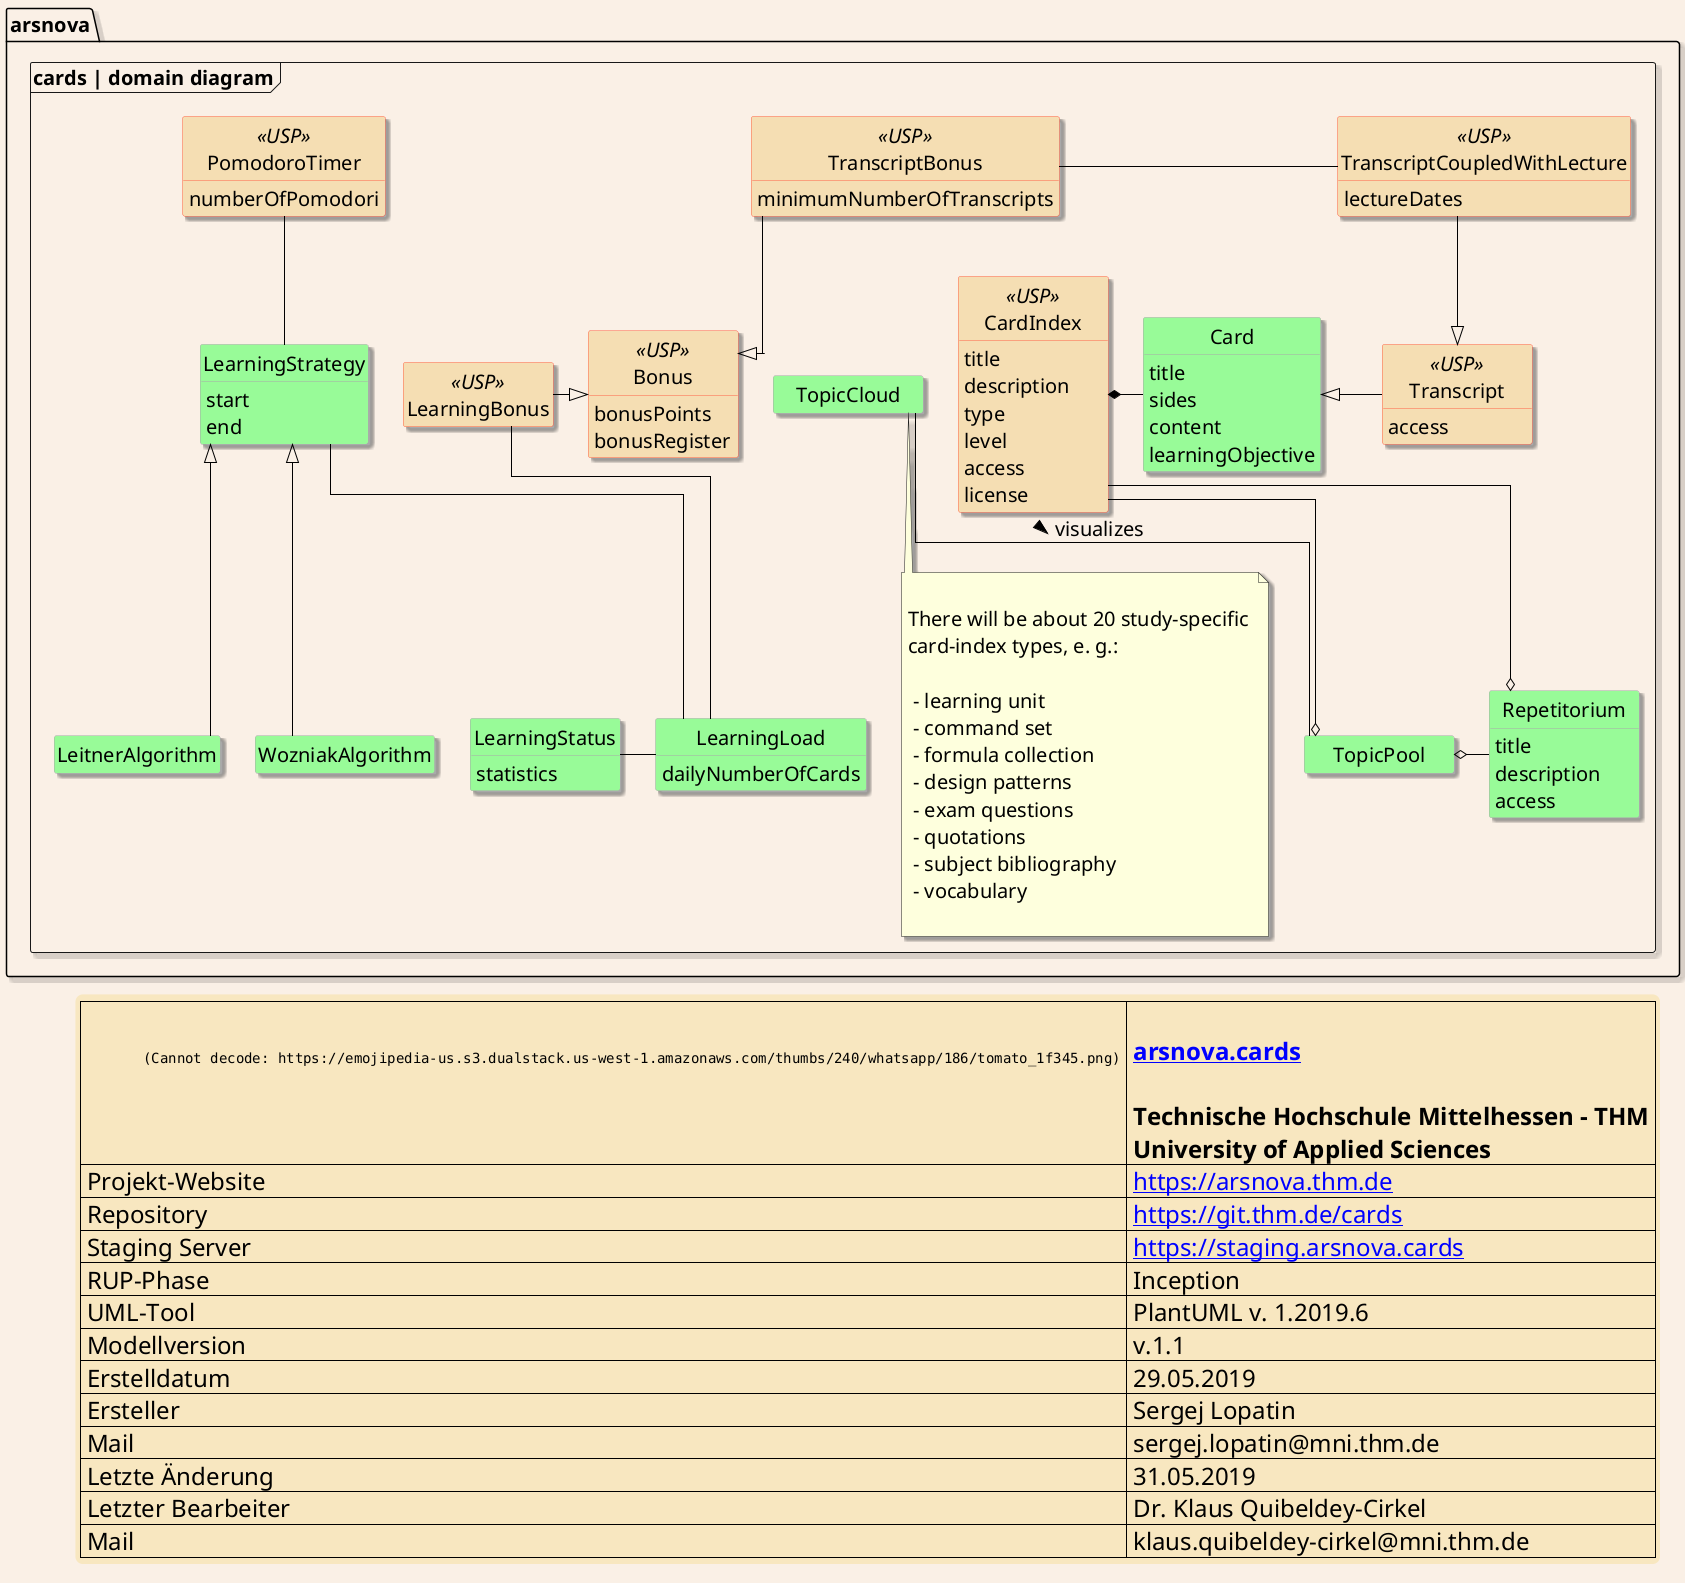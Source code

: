 @startuml

skinparam class {
	BackgroundColor palegreen
	BorderColor darkgray
	ArrowColor black
	FontSize 28
	BackgroundColor<<USP>> Wheat
    BorderColor<<USP>> Tomato
}

skinparam backgroundColor Linen
skinparam linetype ortho
skinparam shadowing true
skinparam minClassWidth 150
skinparam LegendBackgroundColor Strategy
skinparam LegendBorderThickness 0
skinparam LegendFontSize 24
skinparam defaultFontSize 20


hide methods
hide empty members
hide circle

package "arsnova.cards | domain diagram" <<Frame>>{

class CardIndex <<USP>> {
	title
	description
	type
	level
	access
	license
}

together {
    class Transcript
    class TranscriptCoupledWithLecture  <<USP>> {
        lectureDates
    }
}

class Card {
	title
	sides
	content
	learningObjective
}
class TopicPool
class Repetitorium {
    title
    description
    access
    }

together {
    class LearningLoad {
        dailyNumberOfCards
    }
    class LearningStrategy {
        start
        end
    }
    class WozniakAlgorithm
    class LeitnerAlgorithm
    class PomodoroTimer <<USP>> {
        numberOfPomodori
    }
    class LearningStatus {
        statistics
    }
    class Bonus <<USP>> {
        bonusPoints
        bonusRegister
    }
    class LearningBonus  <<USP>>
    class Transcript  <<USP>> {
        access
    }
    class TranscriptBonus  <<USP>> {
        minimumNumberOfTranscripts
    }
}

TopicPool o-right- Repetitorium
TopicCloud -down- TopicPool :visualizes >
Repetitorium o-left- CardIndex
Card  -left-* CardIndex
note bottom: \nThere will be about 20 study-specific \ncard-index types, e. g.:\n\n - learning unit\n - command set \n - formula collection\n - design patterns\n - exam questions\n - quotations\n - subject bibliography\n - vocabulary\n
CardIndex -down-o TopicPool

Transcript -right-|> Card
TranscriptCoupledWithLecture -down-|> Transcript
LearningStatus -right- LearningLoad
LearningLoad -up- LearningStrategy
LearningStrategy -up- PomodoroTimer
WozniakAlgorithm -up-|> LearningStrategy
LeitnerAlgorithm -up-|> LearningStrategy
LearningLoad -up- LearningBonus
LearningBonus -left-|> Bonus
TranscriptBonus -down-|> Bonus
TranscriptCoupledWithLecture -left- TranscriptBonus

}

legend right
  |= \n          <img:https://emojipedia-us.s3.dualstack.us-west-1.amazonaws.com/thumbs/240/whatsapp/186/tomato_1f345.png> |= \n [[https://arsnova.cards arsnova.cards]] \n\n Technische Hochschule Mittelhessen – THM \n University of Applied Sciences |
  | Projekt-Website | [[https://arsnova.thm.de]] |
  | Repository | [[https://git.thm.de/cards]] |
  | Staging Server | [[https://staging.arsnova.cards]] |
  | RUP-Phase| Inception|
  | UML-Tool| PlantUML v. 1.2019.6|
  | Modellversion| v.1.1 |
  | Erstelldatum| 29.05.2019 |
  | Ersteller| Sergej Lopatin|
  | Mail| sergej.lopatin@mni.thm.de |
  | Letzte Änderung| 31.05.2019 |
  | Letzter Bearbeiter| Dr. Klaus Quibeldey-Cirkel |
  | Mail| klaus.quibeldey-cirkel@mni.thm.de |
end legend

@enduml

